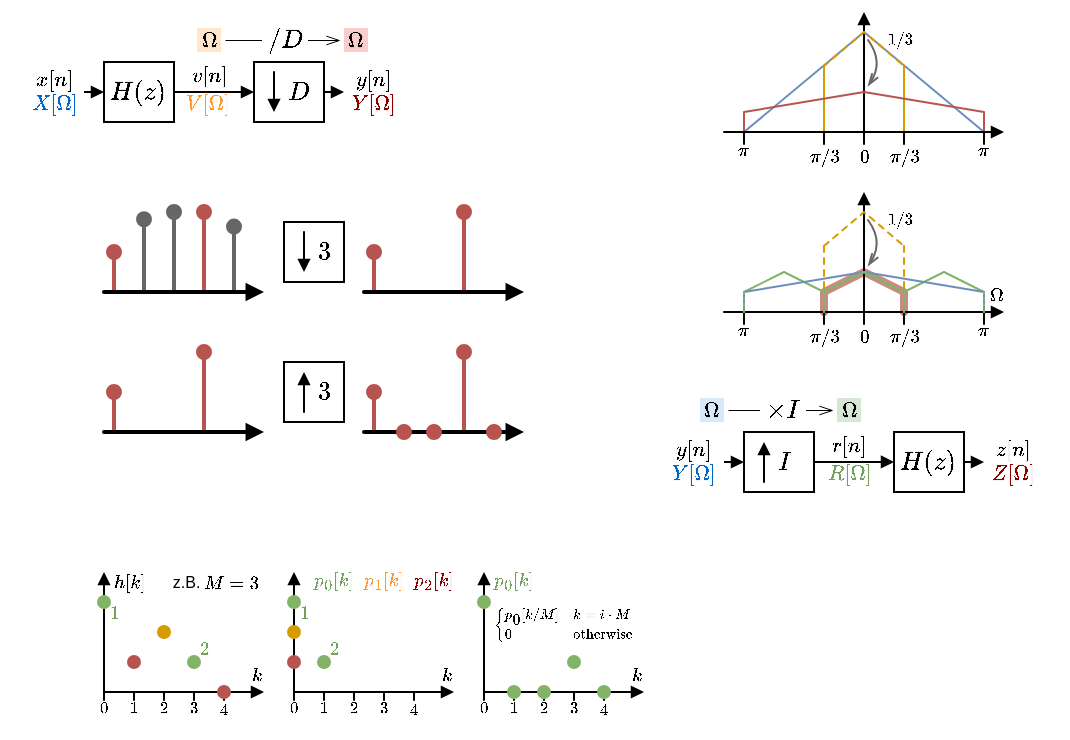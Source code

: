<mxfile version="25.0.2">
  <diagram name="Page-1" id="Fow2L80jD09al7vtJWz3">
    <mxGraphModel dx="398" dy="232" grid="1" gridSize="5" guides="1" tooltips="1" connect="1" arrows="1" fold="1" page="1" pageScale="1" pageWidth="827" pageHeight="1169" math="1" shadow="0">
      <root>
        <mxCell id="0" />
        <mxCell id="1" parent="0" />
        <mxCell id="OXC5Uw7I5D40x52w9kvH-82" value="&lt;span style=&quot;text-wrap: wrap;&quot;&gt;\(4\)&lt;/span&gt;" style="endArrow=none;html=1;rounded=0;linecap=round;strokeWidth=1;endSize=4;endFill=0;verticalAlign=top;spacingBottom=0;spacingTop=-5;labelBackgroundColor=none;spacingRight=0;fontSize=7;" parent="1" edge="1">
          <mxGeometry x="1" width="50" height="50" relative="1" as="geometry">
            <mxPoint x="220" y="400" as="sourcePoint" />
            <mxPoint x="220" y="404" as="targetPoint" />
            <mxPoint as="offset" />
          </mxGeometry>
        </mxCell>
        <mxCell id="OXC5Uw7I5D40x52w9kvH-83" value="&lt;span style=&quot;text-wrap: wrap;&quot;&gt;\(3\)&lt;/span&gt;" style="endArrow=none;html=1;rounded=0;linecap=round;strokeWidth=1;endSize=4;endFill=0;verticalAlign=top;spacingBottom=0;spacingTop=-6;labelBackgroundColor=none;spacingRight=0;fontSize=7;" parent="1" edge="1">
          <mxGeometry x="1" width="50" height="50" relative="1" as="geometry">
            <mxPoint x="205" y="400" as="sourcePoint" />
            <mxPoint x="205" y="404" as="targetPoint" />
            <mxPoint as="offset" />
          </mxGeometry>
        </mxCell>
        <mxCell id="OXC5Uw7I5D40x52w9kvH-84" value="&lt;span style=&quot;text-wrap: wrap;&quot;&gt;\(2\)&lt;/span&gt;" style="endArrow=none;html=1;rounded=0;linecap=round;strokeWidth=1;endSize=4;endFill=0;verticalAlign=top;spacingBottom=0;spacingTop=-6;labelBackgroundColor=none;spacingRight=0;fontSize=7;" parent="1" edge="1">
          <mxGeometry x="1" width="50" height="50" relative="1" as="geometry">
            <mxPoint x="190" y="400" as="sourcePoint" />
            <mxPoint x="190" y="404" as="targetPoint" />
            <mxPoint as="offset" />
          </mxGeometry>
        </mxCell>
        <mxCell id="OXC5Uw7I5D40x52w9kvH-85" value="&lt;span style=&quot;text-wrap: wrap;&quot;&gt;\(1\)&lt;/span&gt;" style="endArrow=none;html=1;rounded=0;linecap=round;strokeWidth=1;endSize=4;endFill=0;verticalAlign=top;spacingBottom=0;spacingTop=-6;labelBackgroundColor=none;spacingRight=0;fontSize=7;" parent="1" edge="1">
          <mxGeometry x="1" width="50" height="50" relative="1" as="geometry">
            <mxPoint x="175" y="400" as="sourcePoint" />
            <mxPoint x="175" y="404" as="targetPoint" />
            <mxPoint as="offset" />
          </mxGeometry>
        </mxCell>
        <mxCell id="OXC5Uw7I5D40x52w9kvH-86" value="&lt;span style=&quot;text-wrap: wrap;&quot;&gt;\(0\)&lt;/span&gt;" style="endArrow=none;html=1;rounded=0;linecap=round;strokeWidth=1;endSize=4;endFill=0;verticalAlign=top;spacingBottom=0;spacingTop=-6;labelBackgroundColor=none;spacingRight=0;fontSize=7;" parent="1" edge="1">
          <mxGeometry x="1" width="50" height="50" relative="1" as="geometry">
            <mxPoint x="160" y="400" as="sourcePoint" />
            <mxPoint x="160" y="404" as="targetPoint" />
            <mxPoint as="offset" />
          </mxGeometry>
        </mxCell>
        <mxCell id="OXC5Uw7I5D40x52w9kvH-24" value="" style="endArrow=none;html=1;rounded=0;strokeColor=#b85450;align=center;verticalAlign=middle;fontFamily=Helvetica;fontSize=11;fontColor=default;labelBackgroundColor=default;endSize=3;linejoin=round;linecap=round;fillColor=#f8cecc;strokeWidth=4;opacity=70;" parent="1" edge="1">
          <mxGeometry width="50" height="50" relative="1" as="geometry">
            <mxPoint x="520" y="210" as="sourcePoint" />
            <mxPoint x="560" y="210" as="targetPoint" />
            <Array as="points">
              <mxPoint x="520" y="200" />
              <mxPoint x="540" y="190" />
              <mxPoint x="560" y="200" />
            </Array>
          </mxGeometry>
        </mxCell>
        <mxCell id="K5dd-0HdG25eFt7enHX4-46" value="" style="rounded=0;whiteSpace=wrap;html=1;" parent="1" vertex="1">
          <mxGeometry x="235" y="85" width="35" height="30" as="geometry" />
        </mxCell>
        <mxCell id="K5dd-0HdG25eFt7enHX4-2" value="" style="endArrow=oval;html=1;rounded=0;fillColor=#f8cecc;strokeColor=#b85450;endFill=1;linecap=round;strokeWidth=2;" parent="1" edge="1">
          <mxGeometry width="50" height="50" relative="1" as="geometry">
            <mxPoint x="165" y="200" as="sourcePoint" />
            <mxPoint x="165" y="180" as="targetPoint" />
          </mxGeometry>
        </mxCell>
        <mxCell id="K5dd-0HdG25eFt7enHX4-3" value="" style="endArrow=oval;html=1;rounded=0;fillColor=#f8cecc;strokeColor=#b85450;endFill=1;linecap=round;strokeWidth=2;" parent="1" edge="1">
          <mxGeometry width="50" height="50" relative="1" as="geometry">
            <mxPoint x="210" y="200" as="sourcePoint" />
            <mxPoint x="210" y="160" as="targetPoint" />
          </mxGeometry>
        </mxCell>
        <mxCell id="K5dd-0HdG25eFt7enHX4-9" value="" style="endArrow=oval;html=1;rounded=0;fillColor=#f5f5f5;strokeColor=#666666;endFill=1;linecap=round;strokeWidth=2;" parent="1" edge="1">
          <mxGeometry width="50" height="50" relative="1" as="geometry">
            <mxPoint x="225" y="200" as="sourcePoint" />
            <mxPoint x="225" y="167.273" as="targetPoint" />
          </mxGeometry>
        </mxCell>
        <mxCell id="K5dd-0HdG25eFt7enHX4-10" value="" style="endArrow=oval;html=1;rounded=0;fillColor=#f5f5f5;strokeColor=#666666;endFill=1;linecap=round;strokeWidth=2;" parent="1" edge="1">
          <mxGeometry width="50" height="50" relative="1" as="geometry">
            <mxPoint x="195" y="200" as="sourcePoint" />
            <mxPoint x="195" y="160" as="targetPoint" />
          </mxGeometry>
        </mxCell>
        <mxCell id="K5dd-0HdG25eFt7enHX4-11" value="" style="endArrow=oval;html=1;rounded=0;fillColor=#f5f5f5;strokeColor=#666666;endFill=1;linecap=round;strokeWidth=2;" parent="1" edge="1">
          <mxGeometry width="50" height="50" relative="1" as="geometry">
            <mxPoint x="180" y="200" as="sourcePoint" />
            <mxPoint x="180" y="163.636" as="targetPoint" />
          </mxGeometry>
        </mxCell>
        <mxCell id="K5dd-0HdG25eFt7enHX4-1" value="" style="endArrow=block;html=1;rounded=0;linecap=round;strokeWidth=2;endSize=4;endFill=1;" parent="1" edge="1">
          <mxGeometry width="50" height="50" relative="1" as="geometry">
            <mxPoint x="160" y="200" as="sourcePoint" />
            <mxPoint x="240" y="200" as="targetPoint" />
          </mxGeometry>
        </mxCell>
        <mxCell id="K5dd-0HdG25eFt7enHX4-23" value="" style="endArrow=oval;html=1;rounded=0;fillColor=#f8cecc;strokeColor=#b85450;endFill=1;linecap=round;strokeWidth=2;" parent="1" edge="1">
          <mxGeometry width="50" height="50" relative="1" as="geometry">
            <mxPoint x="295" y="200" as="sourcePoint" />
            <mxPoint x="295" y="180" as="targetPoint" />
          </mxGeometry>
        </mxCell>
        <mxCell id="K5dd-0HdG25eFt7enHX4-24" value="" style="endArrow=oval;html=1;rounded=0;fillColor=#f8cecc;strokeColor=#b85450;endFill=1;linecap=round;strokeWidth=2;" parent="1" edge="1">
          <mxGeometry width="50" height="50" relative="1" as="geometry">
            <mxPoint x="340" y="200" as="sourcePoint" />
            <mxPoint x="340" y="160" as="targetPoint" />
          </mxGeometry>
        </mxCell>
        <mxCell id="K5dd-0HdG25eFt7enHX4-28" value="" style="endArrow=block;html=1;rounded=0;linecap=round;strokeWidth=2;endSize=4;endFill=1;" parent="1" edge="1">
          <mxGeometry width="50" height="50" relative="1" as="geometry">
            <mxPoint x="290" y="200" as="sourcePoint" />
            <mxPoint x="370" y="200" as="targetPoint" />
          </mxGeometry>
        </mxCell>
        <mxCell id="K5dd-0HdG25eFt7enHX4-29" value="" style="rounded=0;whiteSpace=wrap;html=1;" parent="1" vertex="1">
          <mxGeometry x="250" y="165" width="30" height="30" as="geometry" />
        </mxCell>
        <mxCell id="K5dd-0HdG25eFt7enHX4-30" value="\(3\)" style="endArrow=block;html=1;rounded=0;linecap=round;strokeWidth=1;endSize=4;endFill=1;align=left;spacingLeft=5;" parent="1" edge="1">
          <mxGeometry x="0.011" width="50" height="50" relative="1" as="geometry">
            <mxPoint x="260" y="170" as="sourcePoint" />
            <mxPoint x="260" y="190" as="targetPoint" />
            <mxPoint as="offset" />
          </mxGeometry>
        </mxCell>
        <mxCell id="K5dd-0HdG25eFt7enHX4-31" value="" style="endArrow=oval;html=1;rounded=0;fillColor=#f8cecc;strokeColor=#b85450;endFill=1;linecap=round;strokeWidth=2;" parent="1" edge="1">
          <mxGeometry width="50" height="50" relative="1" as="geometry">
            <mxPoint x="165" y="270" as="sourcePoint" />
            <mxPoint x="165" y="250" as="targetPoint" />
          </mxGeometry>
        </mxCell>
        <mxCell id="K5dd-0HdG25eFt7enHX4-32" value="" style="endArrow=oval;html=1;rounded=0;fillColor=#f8cecc;strokeColor=#b85450;endFill=1;linecap=round;strokeWidth=2;" parent="1" edge="1">
          <mxGeometry width="50" height="50" relative="1" as="geometry">
            <mxPoint x="210" y="270" as="sourcePoint" />
            <mxPoint x="210" y="230" as="targetPoint" />
          </mxGeometry>
        </mxCell>
        <mxCell id="K5dd-0HdG25eFt7enHX4-36" value="" style="endArrow=block;html=1;rounded=0;linecap=round;strokeWidth=2;endSize=4;endFill=1;" parent="1" edge="1">
          <mxGeometry width="50" height="50" relative="1" as="geometry">
            <mxPoint x="160" y="270" as="sourcePoint" />
            <mxPoint x="240" y="270" as="targetPoint" />
          </mxGeometry>
        </mxCell>
        <mxCell id="K5dd-0HdG25eFt7enHX4-37" value="" style="endArrow=oval;html=1;rounded=0;fillColor=#f8cecc;strokeColor=#b85450;endFill=1;linecap=round;strokeWidth=2;" parent="1" edge="1">
          <mxGeometry width="50" height="50" relative="1" as="geometry">
            <mxPoint x="295" y="270" as="sourcePoint" />
            <mxPoint x="295" y="250" as="targetPoint" />
          </mxGeometry>
        </mxCell>
        <mxCell id="K5dd-0HdG25eFt7enHX4-38" value="" style="endArrow=oval;html=1;rounded=0;fillColor=#f8cecc;strokeColor=#b85450;endFill=1;linecap=round;strokeWidth=2;" parent="1" edge="1">
          <mxGeometry width="50" height="50" relative="1" as="geometry">
            <mxPoint x="340" y="270" as="sourcePoint" />
            <mxPoint x="340" y="230" as="targetPoint" />
          </mxGeometry>
        </mxCell>
        <mxCell id="K5dd-0HdG25eFt7enHX4-39" value="" style="endArrow=block;html=1;rounded=0;linecap=round;strokeWidth=2;endSize=4;endFill=1;" parent="1" edge="1">
          <mxGeometry width="50" height="50" relative="1" as="geometry">
            <mxPoint x="290" y="270" as="sourcePoint" />
            <mxPoint x="370" y="270" as="targetPoint" />
          </mxGeometry>
        </mxCell>
        <mxCell id="K5dd-0HdG25eFt7enHX4-40" value="" style="rounded=0;whiteSpace=wrap;html=1;" parent="1" vertex="1">
          <mxGeometry x="250" y="235" width="30" height="30" as="geometry" />
        </mxCell>
        <mxCell id="K5dd-0HdG25eFt7enHX4-41" value="\(3\)" style="endArrow=block;html=1;rounded=0;linecap=round;strokeWidth=1;endSize=4;endFill=1;align=left;spacingLeft=5;" parent="1" edge="1">
          <mxGeometry x="0.011" width="50" height="50" relative="1" as="geometry">
            <mxPoint x="260" y="260" as="sourcePoint" />
            <mxPoint x="260" y="240" as="targetPoint" />
            <mxPoint as="offset" />
          </mxGeometry>
        </mxCell>
        <mxCell id="K5dd-0HdG25eFt7enHX4-42" value="" style="endArrow=oval;html=1;rounded=0;fillColor=#f8cecc;strokeColor=#b85450;endFill=1;linecap=round;strokeWidth=2;" parent="1" edge="1">
          <mxGeometry width="50" height="50" relative="1" as="geometry">
            <mxPoint x="310" y="270" as="sourcePoint" />
            <mxPoint x="310" y="270" as="targetPoint" />
            <Array as="points">
              <mxPoint x="310" y="268" />
            </Array>
          </mxGeometry>
        </mxCell>
        <mxCell id="K5dd-0HdG25eFt7enHX4-43" value="" style="endArrow=oval;html=1;rounded=0;fillColor=#f8cecc;strokeColor=#b85450;endFill=1;linecap=round;strokeWidth=2;" parent="1" edge="1">
          <mxGeometry width="50" height="50" relative="1" as="geometry">
            <mxPoint x="325" y="270" as="sourcePoint" />
            <mxPoint x="325" y="270" as="targetPoint" />
            <Array as="points">
              <mxPoint x="325" y="268" />
            </Array>
          </mxGeometry>
        </mxCell>
        <mxCell id="K5dd-0HdG25eFt7enHX4-44" value="" style="endArrow=oval;html=1;rounded=0;fillColor=#f8cecc;strokeColor=#b85450;endFill=1;linecap=round;strokeWidth=2;" parent="1" edge="1">
          <mxGeometry width="50" height="50" relative="1" as="geometry">
            <mxPoint x="355" y="270" as="sourcePoint" />
            <mxPoint x="355" y="270" as="targetPoint" />
            <Array as="points">
              <mxPoint x="355" y="268" />
            </Array>
          </mxGeometry>
        </mxCell>
        <mxCell id="K5dd-0HdG25eFt7enHX4-45" value="\(D\)" style="endArrow=block;html=1;rounded=0;linecap=round;strokeWidth=1;endSize=4;endFill=1;align=left;spacingLeft=5;" parent="1" edge="1">
          <mxGeometry x="0.023" width="50" height="50" relative="1" as="geometry">
            <mxPoint x="245" y="90" as="sourcePoint" />
            <mxPoint x="245" y="110" as="targetPoint" />
            <mxPoint as="offset" />
          </mxGeometry>
        </mxCell>
        <mxCell id="K5dd-0HdG25eFt7enHX4-49" style="edgeStyle=elbowEdgeStyle;rounded=0;orthogonalLoop=1;jettySize=auto;html=1;endArrow=block;endFill=1;endSize=4;elbow=vertical;" parent="1" source="K5dd-0HdG25eFt7enHX4-47" target="K5dd-0HdG25eFt7enHX4-46" edge="1">
          <mxGeometry relative="1" as="geometry" />
        </mxCell>
        <mxCell id="K5dd-0HdG25eFt7enHX4-47" value="&lt;span style=&quot;font-size: 11px; text-align: left; text-wrap: nowrap; background-color: rgb(255, 255, 255);&quot;&gt;\(H(z)\)&lt;/span&gt;" style="rounded=0;whiteSpace=wrap;html=1;" parent="1" vertex="1">
          <mxGeometry x="160" y="85" width="35" height="30" as="geometry" />
        </mxCell>
        <mxCell id="K5dd-0HdG25eFt7enHX4-50" value="" style="edgeStyle=elbowEdgeStyle;rounded=0;orthogonalLoop=1;jettySize=auto;html=1;endArrow=block;endFill=1;endSize=4;elbow=vertical;align=right;" parent="1" source="K5dd-0HdG25eFt7enHX4-51" target="K5dd-0HdG25eFt7enHX4-47" edge="1">
          <mxGeometry x="-1" relative="1" as="geometry">
            <mxPoint x="145" y="100" as="sourcePoint" />
            <mxPoint x="155" y="99.89" as="targetPoint" />
            <mxPoint as="offset" />
            <Array as="points" />
          </mxGeometry>
        </mxCell>
        <mxCell id="K5dd-0HdG25eFt7enHX4-51" value="&lt;span style=&quot;text-align: right; text-wrap: nowrap; line-height: 130%;&quot;&gt;\(x[n]\)&lt;/span&gt;&lt;div style=&quot;line-height: 130%;&quot;&gt;&lt;span style=&quot;text-align: right; text-wrap: nowrap;&quot;&gt;&lt;font color=&quot;#0066cc&quot;&gt;\(X[\Omega]\)&lt;/font&gt;&lt;/span&gt;&lt;span style=&quot;text-align: right; text-wrap: nowrap;&quot;&gt;&lt;br&gt;&lt;/span&gt;&lt;/div&gt;" style="text;html=1;align=center;verticalAlign=middle;whiteSpace=wrap;rounded=0;fontFamily=Helvetica;fontSize=9;fontColor=default;labelBackgroundColor=default;" parent="1" vertex="1">
          <mxGeometry x="120" y="85" width="30" height="30" as="geometry" />
        </mxCell>
        <mxCell id="K5dd-0HdG25eFt7enHX4-53" value="&lt;span style=&quot;text-align: right; text-wrap: nowrap; line-height: 160%;&quot;&gt;\(v[n]\)&lt;/span&gt;&lt;div style=&quot;line-height: 160%;&quot;&gt;&lt;span style=&quot;text-align: right; text-wrap: nowrap;&quot;&gt;&lt;font color=&quot;#ff9933&quot;&gt;\(V[\Omega]\)&lt;/font&gt;&lt;/span&gt;&lt;span style=&quot;text-align: right; text-wrap: nowrap;&quot;&gt;&lt;br&gt;&lt;/span&gt;&lt;/div&gt;" style="text;html=1;align=center;verticalAlign=middle;whiteSpace=wrap;rounded=0;fontFamily=Helvetica;fontSize=9;fontColor=default;labelBackgroundColor=none;spacingBottom=2;" parent="1" vertex="1">
          <mxGeometry x="195" y="85" width="35" height="30" as="geometry" />
        </mxCell>
        <mxCell id="K5dd-0HdG25eFt7enHX4-54" value="&lt;span style=&quot;text-align: right; text-wrap: nowrap; line-height: 130%;&quot;&gt;\(y[n]\)&lt;/span&gt;&lt;div style=&quot;line-height: 130%;&quot;&gt;&lt;span style=&quot;text-align: right; text-wrap: nowrap;&quot;&gt;&lt;font color=&quot;#8a0000&quot;&gt;\(Y[\Omega]\)&lt;/font&gt;&lt;/span&gt;&lt;span style=&quot;text-align: right; text-wrap: nowrap;&quot;&gt;&lt;br&gt;&lt;/span&gt;&lt;/div&gt;" style="text;html=1;align=center;verticalAlign=middle;whiteSpace=wrap;rounded=0;fontFamily=Helvetica;fontSize=9;fontColor=default;labelBackgroundColor=default;" parent="1" vertex="1">
          <mxGeometry x="280" y="85" width="30" height="30" as="geometry" />
        </mxCell>
        <mxCell id="K5dd-0HdG25eFt7enHX4-55" value="" style="edgeStyle=elbowEdgeStyle;rounded=0;orthogonalLoop=1;jettySize=auto;html=1;endArrow=block;endFill=1;endSize=4;elbow=vertical;align=right;" parent="1" source="K5dd-0HdG25eFt7enHX4-46" target="K5dd-0HdG25eFt7enHX4-54" edge="1">
          <mxGeometry x="-1" relative="1" as="geometry">
            <mxPoint x="260" y="100" as="sourcePoint" />
            <mxPoint x="305" y="100" as="targetPoint" />
            <mxPoint as="offset" />
            <Array as="points" />
          </mxGeometry>
        </mxCell>
        <mxCell id="K5dd-0HdG25eFt7enHX4-57" value="" style="endArrow=block;html=1;rounded=0;linecap=round;strokeWidth=1;endSize=4;endFill=1;" parent="1" edge="1">
          <mxGeometry width="50" height="50" relative="1" as="geometry">
            <mxPoint x="540" y="120" as="sourcePoint" />
            <mxPoint x="540" y="60" as="targetPoint" />
          </mxGeometry>
        </mxCell>
        <mxCell id="K5dd-0HdG25eFt7enHX4-58" value="" style="endArrow=none;html=1;rounded=0;strokeColor=#6c8ebf;align=center;verticalAlign=middle;fontFamily=Helvetica;fontSize=11;fontColor=default;labelBackgroundColor=default;endSize=4;linejoin=round;linecap=round;fillColor=#dae8fc;" parent="1" edge="1">
          <mxGeometry width="50" height="50" relative="1" as="geometry">
            <mxPoint x="480" y="120" as="sourcePoint" />
            <mxPoint x="600" y="120" as="targetPoint" />
            <Array as="points">
              <mxPoint x="540" y="70" />
            </Array>
          </mxGeometry>
        </mxCell>
        <mxCell id="K5dd-0HdG25eFt7enHX4-59" value="" style="endArrow=none;html=1;rounded=0;strokeColor=#d79b00;align=center;verticalAlign=middle;fontFamily=Helvetica;fontSize=11;fontColor=default;labelBackgroundColor=default;endSize=4;linejoin=round;linecap=round;fillColor=#ffe6cc;" parent="1" edge="1">
          <mxGeometry width="50" height="50" relative="1" as="geometry">
            <mxPoint x="520" y="120" as="sourcePoint" />
            <mxPoint x="520" y="87" as="targetPoint" />
          </mxGeometry>
        </mxCell>
        <mxCell id="K5dd-0HdG25eFt7enHX4-60" value="" style="endArrow=none;html=1;rounded=0;strokeColor=#d79b00;align=center;verticalAlign=middle;fontFamily=Helvetica;fontSize=11;fontColor=default;labelBackgroundColor=default;endSize=4;linejoin=round;linecap=round;fillColor=#ffe6cc;" parent="1" edge="1">
          <mxGeometry width="50" height="50" relative="1" as="geometry">
            <mxPoint x="560" y="120" as="sourcePoint" />
            <mxPoint x="560" y="87" as="targetPoint" />
          </mxGeometry>
        </mxCell>
        <mxCell id="K5dd-0HdG25eFt7enHX4-61" value="" style="endArrow=none;html=1;rounded=0;strokeColor=#d79b00;align=center;verticalAlign=middle;fontFamily=Helvetica;fontSize=11;fontColor=default;labelBackgroundColor=default;endSize=4;linejoin=round;linecap=round;fillColor=#ffe6cc;dashed=1;" parent="1" edge="1">
          <mxGeometry width="50" height="50" relative="1" as="geometry">
            <mxPoint x="520" y="87" as="sourcePoint" />
            <mxPoint x="560" y="87" as="targetPoint" />
            <Array as="points">
              <mxPoint x="540" y="70" />
            </Array>
          </mxGeometry>
        </mxCell>
        <mxCell id="K5dd-0HdG25eFt7enHX4-63" value="" style="endArrow=none;html=1;rounded=0;strokeColor=#b85450;align=center;verticalAlign=middle;fontFamily=Helvetica;fontSize=11;fontColor=default;labelBackgroundColor=default;endSize=4;linejoin=round;linecap=round;fillColor=#f8cecc;" parent="1" edge="1">
          <mxGeometry width="50" height="50" relative="1" as="geometry">
            <mxPoint x="480" y="120" as="sourcePoint" />
            <mxPoint x="600" y="120" as="targetPoint" />
            <Array as="points">
              <mxPoint x="480" y="110" />
              <mxPoint x="540" y="100" />
              <mxPoint x="600" y="110" />
            </Array>
          </mxGeometry>
        </mxCell>
        <mxCell id="K5dd-0HdG25eFt7enHX4-56" value="" style="endArrow=block;html=1;rounded=0;linecap=round;strokeWidth=1;endSize=4;endFill=1;" parent="1" edge="1">
          <mxGeometry width="50" height="50" relative="1" as="geometry">
            <mxPoint x="470" y="120" as="sourcePoint" />
            <mxPoint x="610" y="120" as="targetPoint" />
          </mxGeometry>
        </mxCell>
        <mxCell id="K5dd-0HdG25eFt7enHX4-65" value="&lt;span style=&quot;text-wrap: wrap;&quot;&gt;\(\pi\)&lt;/span&gt;" style="endArrow=none;html=1;rounded=0;linecap=round;strokeWidth=1;endSize=4;endFill=0;verticalAlign=top;spacingBottom=0;spacingTop=-8;labelBackgroundColor=none;spacingRight=2;fontSize=8;" parent="1" edge="1">
          <mxGeometry x="1" width="50" height="50" relative="1" as="geometry">
            <mxPoint x="480" y="120" as="sourcePoint" />
            <mxPoint x="480" y="126" as="targetPoint" />
            <mxPoint as="offset" />
          </mxGeometry>
        </mxCell>
        <mxCell id="K5dd-0HdG25eFt7enHX4-66" value="&lt;span style=&quot;text-wrap: wrap;&quot;&gt;\(\pi/3\)&lt;/span&gt;" style="endArrow=none;html=1;rounded=0;linecap=round;strokeWidth=1;endSize=4;endFill=0;verticalAlign=top;spacingBottom=0;spacingTop=-5;labelBackgroundColor=none;spacingRight=0;fontSize=8;" parent="1" edge="1">
          <mxGeometry x="1" width="50" height="50" relative="1" as="geometry">
            <mxPoint x="520" y="120" as="sourcePoint" />
            <mxPoint x="520" y="126" as="targetPoint" />
            <mxPoint as="offset" />
          </mxGeometry>
        </mxCell>
        <mxCell id="K5dd-0HdG25eFt7enHX4-68" value="&lt;span style=&quot;text-wrap: wrap;&quot;&gt;\(\pi\)&lt;/span&gt;" style="endArrow=none;html=1;rounded=0;linecap=round;strokeWidth=1;endSize=4;endFill=0;verticalAlign=top;spacingBottom=0;spacingTop=-8;labelBackgroundColor=none;spacingRight=2;fontSize=8;" parent="1" edge="1">
          <mxGeometry x="1" width="50" height="50" relative="1" as="geometry">
            <mxPoint x="600" y="120" as="sourcePoint" />
            <mxPoint x="600" y="126" as="targetPoint" />
            <mxPoint as="offset" />
          </mxGeometry>
        </mxCell>
        <mxCell id="K5dd-0HdG25eFt7enHX4-69" value="&lt;span style=&quot;text-wrap: wrap;&quot;&gt;\(\pi/3\)&lt;/span&gt;" style="endArrow=none;html=1;rounded=0;linecap=round;strokeWidth=1;endSize=4;endFill=0;verticalAlign=top;spacingBottom=0;spacingTop=-5;labelBackgroundColor=none;spacingRight=0;fontSize=8;" parent="1" edge="1">
          <mxGeometry x="1" width="50" height="50" relative="1" as="geometry">
            <mxPoint x="560" y="120" as="sourcePoint" />
            <mxPoint x="560" y="126" as="targetPoint" />
            <mxPoint as="offset" />
          </mxGeometry>
        </mxCell>
        <mxCell id="OXC5Uw7I5D40x52w9kvH-2" value="&lt;span style=&quot;text-wrap: wrap;&quot;&gt;\(0\)&lt;/span&gt;" style="endArrow=none;html=1;rounded=0;linecap=round;strokeWidth=1;endSize=4;endFill=0;verticalAlign=top;spacingBottom=0;spacingTop=-5;labelBackgroundColor=none;spacingRight=0;fontSize=8;" parent="1" edge="1">
          <mxGeometry x="1" width="50" height="50" relative="1" as="geometry">
            <mxPoint x="540" y="120" as="sourcePoint" />
            <mxPoint x="540" y="126" as="targetPoint" />
            <mxPoint as="offset" />
          </mxGeometry>
        </mxCell>
        <mxCell id="OXC5Uw7I5D40x52w9kvH-3" value="" style="endArrow=block;html=1;rounded=0;linecap=round;strokeWidth=1;endSize=4;endFill=1;" parent="1" edge="1">
          <mxGeometry width="50" height="50" relative="1" as="geometry">
            <mxPoint x="540" y="210" as="sourcePoint" />
            <mxPoint x="540" y="150" as="targetPoint" />
          </mxGeometry>
        </mxCell>
        <mxCell id="OXC5Uw7I5D40x52w9kvH-5" value="" style="endArrow=none;html=1;rounded=0;strokeColor=#d79b00;align=center;verticalAlign=middle;fontFamily=Helvetica;fontSize=11;fontColor=default;labelBackgroundColor=default;endSize=4;linejoin=round;linecap=round;fillColor=#ffe6cc;dashed=1;" parent="1" edge="1">
          <mxGeometry width="50" height="50" relative="1" as="geometry">
            <mxPoint x="520" y="210" as="sourcePoint" />
            <mxPoint x="520" y="177" as="targetPoint" />
          </mxGeometry>
        </mxCell>
        <mxCell id="OXC5Uw7I5D40x52w9kvH-6" value="" style="endArrow=none;html=1;rounded=0;strokeColor=#d79b00;align=center;verticalAlign=middle;fontFamily=Helvetica;fontSize=11;fontColor=default;labelBackgroundColor=default;endSize=4;linejoin=round;linecap=round;fillColor=#ffe6cc;dashed=1;" parent="1" edge="1">
          <mxGeometry width="50" height="50" relative="1" as="geometry">
            <mxPoint x="560" y="210" as="sourcePoint" />
            <mxPoint x="560" y="177" as="targetPoint" />
          </mxGeometry>
        </mxCell>
        <mxCell id="OXC5Uw7I5D40x52w9kvH-7" value="" style="endArrow=none;html=1;rounded=0;strokeColor=#d79b00;align=center;verticalAlign=middle;fontFamily=Helvetica;fontSize=11;fontColor=default;labelBackgroundColor=default;endSize=4;linejoin=round;linecap=round;fillColor=#ffe6cc;dashed=1;" parent="1" edge="1">
          <mxGeometry width="50" height="50" relative="1" as="geometry">
            <mxPoint x="520" y="177" as="sourcePoint" />
            <mxPoint x="560" y="177" as="targetPoint" />
            <Array as="points">
              <mxPoint x="540" y="160" />
            </Array>
          </mxGeometry>
        </mxCell>
        <mxCell id="OXC5Uw7I5D40x52w9kvH-9" value="\(\Omega\)" style="endArrow=block;html=1;rounded=0;linecap=round;strokeWidth=1;endSize=4;endFill=1;fontSize=8;verticalAlign=bottom;align=right;labelBackgroundColor=none;spacingBottom=1;spacingLeft=2;spacingRight=-1;" parent="1" edge="1">
          <mxGeometry x="1" width="50" height="50" relative="1" as="geometry">
            <mxPoint x="470" y="210" as="sourcePoint" />
            <mxPoint x="610" y="210" as="targetPoint" />
            <mxPoint as="offset" />
          </mxGeometry>
        </mxCell>
        <mxCell id="OXC5Uw7I5D40x52w9kvH-10" value="&lt;span style=&quot;text-wrap: wrap;&quot;&gt;\(\pi\)&lt;/span&gt;" style="endArrow=none;html=1;rounded=0;linecap=round;strokeWidth=1;endSize=4;endFill=0;verticalAlign=top;spacingBottom=0;spacingTop=-8;labelBackgroundColor=none;spacingRight=2;fontSize=8;" parent="1" edge="1">
          <mxGeometry x="1" width="50" height="50" relative="1" as="geometry">
            <mxPoint x="480" y="210" as="sourcePoint" />
            <mxPoint x="480" y="216" as="targetPoint" />
            <mxPoint as="offset" />
          </mxGeometry>
        </mxCell>
        <mxCell id="OXC5Uw7I5D40x52w9kvH-11" value="&lt;span style=&quot;text-wrap: wrap;&quot;&gt;\(\pi/3\)&lt;/span&gt;" style="endArrow=none;html=1;rounded=0;linecap=round;strokeWidth=1;endSize=4;endFill=0;verticalAlign=top;spacingBottom=0;spacingTop=-5;labelBackgroundColor=none;spacingRight=0;fontSize=8;" parent="1" edge="1">
          <mxGeometry x="1" width="50" height="50" relative="1" as="geometry">
            <mxPoint x="520" y="210" as="sourcePoint" />
            <mxPoint x="520" y="216" as="targetPoint" />
            <mxPoint as="offset" />
          </mxGeometry>
        </mxCell>
        <mxCell id="OXC5Uw7I5D40x52w9kvH-12" value="&lt;span style=&quot;text-wrap: wrap;&quot;&gt;\(\pi\)&lt;/span&gt;" style="endArrow=none;html=1;rounded=0;linecap=round;strokeWidth=1;endSize=4;endFill=0;verticalAlign=top;spacingBottom=0;spacingTop=-8;labelBackgroundColor=none;spacingRight=2;fontSize=8;" parent="1" edge="1">
          <mxGeometry x="1" width="50" height="50" relative="1" as="geometry">
            <mxPoint x="600" y="210" as="sourcePoint" />
            <mxPoint x="600" y="216" as="targetPoint" />
            <mxPoint as="offset" />
          </mxGeometry>
        </mxCell>
        <mxCell id="OXC5Uw7I5D40x52w9kvH-13" value="&lt;span style=&quot;text-wrap: wrap;&quot;&gt;\(\pi/3\)&lt;/span&gt;" style="endArrow=none;html=1;rounded=0;linecap=round;strokeWidth=1;endSize=4;endFill=0;verticalAlign=top;spacingBottom=0;spacingTop=-5;labelBackgroundColor=none;spacingRight=0;fontSize=8;" parent="1" edge="1">
          <mxGeometry x="1" width="50" height="50" relative="1" as="geometry">
            <mxPoint x="560" y="210" as="sourcePoint" />
            <mxPoint x="560" y="216" as="targetPoint" />
            <mxPoint as="offset" />
          </mxGeometry>
        </mxCell>
        <mxCell id="OXC5Uw7I5D40x52w9kvH-14" value="&lt;span style=&quot;text-wrap: wrap;&quot;&gt;\(0\)&lt;/span&gt;" style="endArrow=none;html=1;rounded=0;linecap=round;strokeWidth=1;endSize=4;endFill=0;verticalAlign=top;spacingBottom=0;spacingTop=-5;labelBackgroundColor=none;spacingRight=0;fontSize=8;" parent="1" edge="1">
          <mxGeometry x="1" width="50" height="50" relative="1" as="geometry">
            <mxPoint x="540" y="210" as="sourcePoint" />
            <mxPoint x="540" y="216" as="targetPoint" />
            <mxPoint as="offset" />
          </mxGeometry>
        </mxCell>
        <mxCell id="OXC5Uw7I5D40x52w9kvH-17" value="" style="endArrow=none;html=1;rounded=0;strokeColor=#82b366;align=center;verticalAlign=middle;fontFamily=Helvetica;fontSize=11;fontColor=default;labelBackgroundColor=default;endSize=4;linejoin=round;linecap=round;fillColor=#d5e8d4;" parent="1" edge="1">
          <mxGeometry width="50" height="50" relative="1" as="geometry">
            <mxPoint x="560" y="210" as="sourcePoint" />
            <mxPoint x="600" y="210" as="targetPoint" />
            <Array as="points">
              <mxPoint x="560" y="200" />
              <mxPoint x="580" y="190" />
              <mxPoint x="600" y="200" />
            </Array>
          </mxGeometry>
        </mxCell>
        <mxCell id="OXC5Uw7I5D40x52w9kvH-18" value="" style="endArrow=none;html=1;rounded=0;strokeColor=#82b366;align=center;verticalAlign=middle;fontFamily=Helvetica;fontSize=11;fontColor=default;labelBackgroundColor=default;endSize=4;linejoin=round;linecap=round;fillColor=#d5e8d4;" parent="1" edge="1">
          <mxGeometry width="50" height="50" relative="1" as="geometry">
            <mxPoint x="480" y="210" as="sourcePoint" />
            <mxPoint x="520" y="210" as="targetPoint" />
            <Array as="points">
              <mxPoint x="480" y="200" />
              <mxPoint x="500" y="190" />
              <mxPoint x="520" y="200" />
            </Array>
          </mxGeometry>
        </mxCell>
        <mxCell id="OXC5Uw7I5D40x52w9kvH-22" value="" style="endArrow=none;html=1;rounded=0;strokeColor=#82b366;align=center;verticalAlign=middle;fontFamily=Helvetica;fontSize=11;fontColor=default;labelBackgroundColor=default;endSize=4;linejoin=round;linecap=round;fillColor=#d5e8d4;" parent="1" edge="1">
          <mxGeometry width="50" height="50" relative="1" as="geometry">
            <mxPoint x="520" y="210" as="sourcePoint" />
            <mxPoint x="560" y="210" as="targetPoint" />
            <Array as="points">
              <mxPoint x="520" y="200" />
              <mxPoint x="540" y="190" />
              <mxPoint x="560" y="200" />
            </Array>
          </mxGeometry>
        </mxCell>
        <mxCell id="OXC5Uw7I5D40x52w9kvH-8" value="" style="endArrow=none;html=1;rounded=0;strokeColor=#6c8ebf;align=center;verticalAlign=middle;fontFamily=Helvetica;fontSize=11;fontColor=default;labelBackgroundColor=default;endSize=4;linejoin=round;linecap=round;fillColor=#dae8fc;" parent="1" edge="1">
          <mxGeometry width="50" height="50" relative="1" as="geometry">
            <mxPoint x="480" y="210" as="sourcePoint" />
            <mxPoint x="600" y="210" as="targetPoint" />
            <Array as="points">
              <mxPoint x="480" y="200" />
              <mxPoint x="540" y="190" />
              <mxPoint x="600" y="200" />
            </Array>
          </mxGeometry>
        </mxCell>
        <mxCell id="OXC5Uw7I5D40x52w9kvH-23" value="" style="endArrow=none;html=1;rounded=0;strokeColor=#82b366;align=center;verticalAlign=middle;fontFamily=Helvetica;fontSize=11;fontColor=default;labelBackgroundColor=default;endSize=4;linejoin=round;linecap=round;fillColor=#d5e8d4;" parent="1" edge="1">
          <mxGeometry width="50" height="50" relative="1" as="geometry">
            <mxPoint x="520" y="210" as="sourcePoint" />
            <mxPoint x="560" y="210" as="targetPoint" />
            <Array as="points">
              <mxPoint x="520" y="200" />
              <mxPoint x="540" y="190" />
              <mxPoint x="560" y="200" />
            </Array>
          </mxGeometry>
        </mxCell>
        <mxCell id="OXC5Uw7I5D40x52w9kvH-27" style="edgeStyle=elbowEdgeStyle;rounded=0;orthogonalLoop=1;jettySize=auto;html=1;endArrow=block;endFill=1;endSize=4;elbow=vertical;" parent="1" edge="1">
          <mxGeometry relative="1" as="geometry">
            <mxPoint x="515.0" y="284.962" as="sourcePoint" />
            <mxPoint x="555" y="284.944" as="targetPoint" />
          </mxGeometry>
        </mxCell>
        <mxCell id="OXC5Uw7I5D40x52w9kvH-29" value="" style="edgeStyle=elbowEdgeStyle;rounded=0;orthogonalLoop=1;jettySize=auto;html=1;endArrow=block;endFill=1;endSize=4;elbow=vertical;align=right;" parent="1" source="OXC5Uw7I5D40x52w9kvH-30" edge="1">
          <mxGeometry x="-1" relative="1" as="geometry">
            <mxPoint x="460" y="285" as="sourcePoint" />
            <mxPoint x="480" y="284.962" as="targetPoint" />
            <mxPoint as="offset" />
          </mxGeometry>
        </mxCell>
        <mxCell id="OXC5Uw7I5D40x52w9kvH-30" value="&lt;span style=&quot;text-align: right; text-wrap: nowrap; line-height: 130%;&quot;&gt;\(y[n]\)&lt;/span&gt;&lt;div style=&quot;line-height: 130%;&quot;&gt;&lt;span style=&quot;text-align: right; text-wrap: nowrap;&quot;&gt;&lt;font color=&quot;#0066cc&quot;&gt;\(Y[\Omega]\)&lt;/font&gt;&lt;/span&gt;&lt;span style=&quot;text-align: right; text-wrap: nowrap;&quot;&gt;&lt;br&gt;&lt;/span&gt;&lt;/div&gt;" style="text;html=1;align=center;verticalAlign=middle;whiteSpace=wrap;rounded=0;fontFamily=Helvetica;fontSize=9;fontColor=default;labelBackgroundColor=default;" parent="1" vertex="1">
          <mxGeometry x="440" y="270" width="30" height="30" as="geometry" />
        </mxCell>
        <mxCell id="OXC5Uw7I5D40x52w9kvH-31" value="&lt;span style=&quot;text-align: right; text-wrap: nowrap; line-height: 160%;&quot;&gt;\(r[n]\)&lt;/span&gt;&lt;div style=&quot;line-height: 160%;&quot;&gt;&lt;span style=&quot;text-align: right; text-wrap: nowrap;&quot;&gt;&lt;font color=&quot;#74a15c&quot;&gt;\(R[\Omega]\)&lt;/font&gt;&lt;/span&gt;&lt;span style=&quot;text-align: right; text-wrap: nowrap;&quot;&gt;&lt;br&gt;&lt;/span&gt;&lt;/div&gt;" style="text;html=1;align=center;verticalAlign=middle;whiteSpace=wrap;rounded=0;fontFamily=Helvetica;fontSize=9;fontColor=default;labelBackgroundColor=none;spacingBottom=2;" parent="1" vertex="1">
          <mxGeometry x="515" y="270" width="35" height="30" as="geometry" />
        </mxCell>
        <mxCell id="OXC5Uw7I5D40x52w9kvH-32" value="&lt;span style=&quot;text-align: right; text-wrap: nowrap; line-height: 130%;&quot;&gt;\(z[n]\)&lt;/span&gt;&lt;div style=&quot;line-height: 130%;&quot;&gt;&lt;span style=&quot;text-align: right; text-wrap: nowrap;&quot;&gt;&lt;font color=&quot;#8a0000&quot;&gt;\(Z[\Omega]\)&lt;/font&gt;&lt;/span&gt;&lt;span style=&quot;text-align: right; text-wrap: nowrap;&quot;&gt;&lt;br&gt;&lt;/span&gt;&lt;/div&gt;" style="text;html=1;align=center;verticalAlign=middle;whiteSpace=wrap;rounded=0;fontFamily=Helvetica;fontSize=9;fontColor=default;labelBackgroundColor=default;" parent="1" vertex="1">
          <mxGeometry x="600" y="270" width="30" height="30" as="geometry" />
        </mxCell>
        <mxCell id="OXC5Uw7I5D40x52w9kvH-33" value="" style="edgeStyle=elbowEdgeStyle;rounded=0;orthogonalLoop=1;jettySize=auto;html=1;endArrow=block;endFill=1;endSize=4;elbow=vertical;align=right;" parent="1" target="OXC5Uw7I5D40x52w9kvH-32" edge="1">
          <mxGeometry x="-1" relative="1" as="geometry">
            <mxPoint x="590" y="285" as="sourcePoint" />
            <mxPoint x="610" y="285" as="targetPoint" />
            <mxPoint as="offset" />
          </mxGeometry>
        </mxCell>
        <mxCell id="OXC5Uw7I5D40x52w9kvH-34" value="" style="rounded=0;whiteSpace=wrap;html=1;" parent="1" vertex="1">
          <mxGeometry x="480" y="270" width="35" height="30" as="geometry" />
        </mxCell>
        <mxCell id="OXC5Uw7I5D40x52w9kvH-35" value="\(I\)" style="endArrow=block;html=1;rounded=0;linecap=round;strokeWidth=1;endSize=4;endFill=1;align=left;spacingLeft=5;" parent="1" edge="1">
          <mxGeometry x="0.023" width="50" height="50" relative="1" as="geometry">
            <mxPoint x="490" y="295" as="sourcePoint" />
            <mxPoint x="490" y="275" as="targetPoint" />
            <mxPoint as="offset" />
          </mxGeometry>
        </mxCell>
        <mxCell id="OXC5Uw7I5D40x52w9kvH-37" value="&lt;span style=&quot;font-size: 11px; text-align: left; text-wrap: nowrap; background-color: rgb(255, 255, 255);&quot;&gt;\(H(z)\)&lt;/span&gt;" style="rounded=0;whiteSpace=wrap;html=1;" parent="1" vertex="1">
          <mxGeometry x="555" y="270" width="35" height="30" as="geometry" />
        </mxCell>
        <mxCell id="OXC5Uw7I5D40x52w9kvH-21" value="" style="endArrow=none;html=1;rounded=0;strokeColor=#82b366;align=center;verticalAlign=middle;fontFamily=Helvetica;fontSize=11;fontColor=default;labelBackgroundColor=default;endSize=4;linejoin=round;linecap=round;fillColor=#d5e8d4;dashed=1;dashPattern=1 2;" parent="1" edge="1">
          <mxGeometry width="50" height="50" relative="1" as="geometry">
            <mxPoint x="600" y="210" as="sourcePoint" />
            <mxPoint x="600" y="200" as="targetPoint" />
          </mxGeometry>
        </mxCell>
        <mxCell id="OXC5Uw7I5D40x52w9kvH-19" value="" style="endArrow=none;html=1;rounded=0;strokeColor=#82b366;align=center;verticalAlign=middle;fontFamily=Helvetica;fontSize=11;fontColor=default;labelBackgroundColor=default;endSize=4;linejoin=round;linecap=round;fillColor=#d5e8d4;dashed=1;dashPattern=1 2;" parent="1" edge="1">
          <mxGeometry width="50" height="50" relative="1" as="geometry">
            <mxPoint x="480" y="210" as="sourcePoint" />
            <mxPoint x="480" y="200" as="targetPoint" />
          </mxGeometry>
        </mxCell>
        <mxCell id="OXC5Uw7I5D40x52w9kvH-38" value="" style="endArrow=openThin;html=1;rounded=0;linecap=round;strokeWidth=1;endSize=4;endFill=0;fillColor=#f5f5f5;strokeColor=#666666;curved=1;" parent="1" edge="1">
          <mxGeometry width="50" height="50" relative="1" as="geometry">
            <mxPoint x="542" y="164" as="sourcePoint" />
            <mxPoint x="542" y="187" as="targetPoint" />
            <Array as="points">
              <mxPoint x="550" y="175" />
            </Array>
          </mxGeometry>
        </mxCell>
        <mxCell id="OXC5Uw7I5D40x52w9kvH-39" value="\(1/3\)" style="text;html=1;align=center;verticalAlign=middle;whiteSpace=wrap;rounded=0;fontSize=7;labelBackgroundColor=none;" parent="1" vertex="1">
          <mxGeometry x="534" y="149" width="47.5" height="30" as="geometry" />
        </mxCell>
        <mxCell id="OXC5Uw7I5D40x52w9kvH-44" value="&amp;nbsp;\(\times I\)&amp;nbsp;" style="edgeStyle=orthogonalEdgeStyle;rounded=0;orthogonalLoop=1;jettySize=auto;html=1;endArrow=openThin;endFill=0;strokeWidth=0.5;sourcePerimeterSpacing=2;targetPerimeterSpacing=2;" parent="1" source="OXC5Uw7I5D40x52w9kvH-40" target="OXC5Uw7I5D40x52w9kvH-43" edge="1">
          <mxGeometry relative="1" as="geometry" />
        </mxCell>
        <mxCell id="OXC5Uw7I5D40x52w9kvH-40" value="&lt;div style=&quot;font-size: 9px; line-height: 11.7px;&quot;&gt;&lt;span style=&quot;text-align: right; text-wrap: nowrap;&quot;&gt;&lt;font&gt;\(\Omega\)&lt;/font&gt;&lt;/span&gt;&lt;/div&gt;" style="text;html=1;align=center;verticalAlign=middle;whiteSpace=wrap;rounded=0;spacingBottom=0;spacingTop=2;spacingLeft=0;fillColor=#dae8fc;strokeColor=none;" parent="1" vertex="1">
          <mxGeometry x="458" y="253" width="12" height="12" as="geometry" />
        </mxCell>
        <mxCell id="OXC5Uw7I5D40x52w9kvH-43" value="&lt;div style=&quot;font-size: 9px; line-height: 11.7px;&quot;&gt;&lt;span style=&quot;text-align: right; text-wrap: nowrap;&quot;&gt;&lt;font&gt;\(\Omega\)&lt;/font&gt;&lt;/span&gt;&lt;/div&gt;" style="text;html=1;align=center;verticalAlign=middle;whiteSpace=wrap;rounded=0;spacingBottom=0;spacingTop=2;spacingLeft=0;fillColor=#d5e8d4;strokeColor=none;" parent="1" vertex="1">
          <mxGeometry x="526.5" y="253" width="12" height="12" as="geometry" />
        </mxCell>
        <mxCell id="OXC5Uw7I5D40x52w9kvH-45" value="&amp;nbsp;\(/D\)&amp;nbsp;" style="edgeStyle=orthogonalEdgeStyle;rounded=0;orthogonalLoop=1;jettySize=auto;html=1;endArrow=openThin;endFill=0;strokeWidth=0.5;sourcePerimeterSpacing=2;targetPerimeterSpacing=2;" parent="1" source="OXC5Uw7I5D40x52w9kvH-46" target="OXC5Uw7I5D40x52w9kvH-47" edge="1">
          <mxGeometry relative="1" as="geometry" />
        </mxCell>
        <mxCell id="OXC5Uw7I5D40x52w9kvH-46" value="&lt;div style=&quot;font-size: 9px; line-height: 11.7px;&quot;&gt;&lt;span style=&quot;text-align: right; text-wrap: nowrap;&quot;&gt;&lt;font&gt;\(\Omega\)&lt;/font&gt;&lt;/span&gt;&lt;/div&gt;" style="text;html=1;align=center;verticalAlign=middle;whiteSpace=wrap;rounded=0;spacingBottom=0;spacingTop=2;spacingLeft=0;fillColor=#ffe6cc;strokeColor=none;" parent="1" vertex="1">
          <mxGeometry x="206.5" y="68" width="12" height="12" as="geometry" />
        </mxCell>
        <mxCell id="OXC5Uw7I5D40x52w9kvH-47" value="&lt;div style=&quot;font-size: 9px; line-height: 11.7px;&quot;&gt;&lt;span style=&quot;text-align: right; text-wrap: nowrap;&quot;&gt;&lt;font&gt;\(\Omega\)&lt;/font&gt;&lt;/span&gt;&lt;/div&gt;" style="text;html=1;align=center;verticalAlign=middle;whiteSpace=wrap;rounded=0;spacingBottom=0;spacingTop=2;spacingLeft=0;fillColor=#f8cecc;strokeColor=none;" parent="1" vertex="1">
          <mxGeometry x="280" y="68" width="12" height="12" as="geometry" />
        </mxCell>
        <mxCell id="OXC5Uw7I5D40x52w9kvH-48" value="" style="endArrow=openThin;html=1;rounded=0;linecap=round;strokeWidth=1;endSize=4;endFill=0;fillColor=#f5f5f5;strokeColor=#666666;curved=1;" parent="1" edge="1">
          <mxGeometry width="50" height="50" relative="1" as="geometry">
            <mxPoint x="542" y="74" as="sourcePoint" />
            <mxPoint x="542" y="97" as="targetPoint" />
            <Array as="points">
              <mxPoint x="550" y="85" />
            </Array>
          </mxGeometry>
        </mxCell>
        <mxCell id="OXC5Uw7I5D40x52w9kvH-49" value="\(1/3\)" style="text;html=1;align=center;verticalAlign=middle;whiteSpace=wrap;rounded=0;fontSize=7;labelBackgroundColor=none;" parent="1" vertex="1">
          <mxGeometry x="534" y="59" width="47.5" height="30" as="geometry" />
        </mxCell>
        <mxCell id="OXC5Uw7I5D40x52w9kvH-52" value="&lt;span style=&quot;font-size: 8px; text-wrap: wrap;&quot;&gt;\(k\)&lt;/span&gt;" style="endArrow=block;html=1;rounded=0;linecap=round;strokeWidth=1;endSize=4;endFill=1;startSize=4;startArrow=block;startFill=1;verticalAlign=bottom;align=right;labelBackgroundColor=none;" parent="1" edge="1">
          <mxGeometry x="1" width="50" height="50" relative="1" as="geometry">
            <mxPoint x="160" y="340" as="sourcePoint" />
            <mxPoint x="240" y="400" as="targetPoint" />
            <Array as="points">
              <mxPoint x="160" y="400" />
            </Array>
            <mxPoint as="offset" />
          </mxGeometry>
        </mxCell>
        <mxCell id="OXC5Uw7I5D40x52w9kvH-56" value="&lt;span&gt;\(1\)&lt;/span&gt;" style="endArrow=oval;html=1;rounded=0;fillColor=#d5e8d4;strokeColor=#82b366;endFill=1;linecap=round;strokeWidth=1;labelBackgroundColor=none;fontSize=8;fontColor=#74A15C;" parent="1" edge="1">
          <mxGeometry x="-1" y="-6" width="50" height="50" relative="1" as="geometry">
            <mxPoint x="160" y="357" as="sourcePoint" />
            <mxPoint x="160" y="355" as="targetPoint" />
            <mxPoint x="-1" y="4" as="offset" />
          </mxGeometry>
        </mxCell>
        <mxCell id="OXC5Uw7I5D40x52w9kvH-57" value="" style="endArrow=oval;html=1;rounded=0;fillColor=#f8cecc;strokeColor=#b85450;endFill=1;linecap=round;strokeWidth=1;" parent="1" edge="1">
          <mxGeometry width="50" height="50" relative="1" as="geometry">
            <mxPoint x="175" y="387" as="sourcePoint" />
            <mxPoint x="175" y="385" as="targetPoint" />
          </mxGeometry>
        </mxCell>
        <mxCell id="OXC5Uw7I5D40x52w9kvH-59" value="" style="endArrow=oval;html=1;rounded=0;fillColor=#ffe6cc;strokeColor=#d79b00;endFill=1;linecap=round;strokeWidth=1;" parent="1" edge="1">
          <mxGeometry width="50" height="50" relative="1" as="geometry">
            <mxPoint x="190" y="371" as="sourcePoint" />
            <mxPoint x="190" y="370" as="targetPoint" />
          </mxGeometry>
        </mxCell>
        <mxCell id="OXC5Uw7I5D40x52w9kvH-61" value="\(2\)" style="endArrow=oval;html=1;rounded=0;fillColor=#d5e8d4;strokeColor=#82b366;endFill=1;linecap=round;strokeWidth=1;fontSize=8;labelBackgroundColor=none;fontColor=#74A15C;" parent="1" edge="1">
          <mxGeometry x="1" y="-8" width="50" height="50" relative="1" as="geometry">
            <mxPoint x="205" y="386" as="sourcePoint" />
            <mxPoint x="205" y="385" as="targetPoint" />
            <mxPoint x="-3" y="-6" as="offset" />
          </mxGeometry>
        </mxCell>
        <mxCell id="OXC5Uw7I5D40x52w9kvH-62" value="" style="endArrow=oval;html=1;rounded=0;fillColor=#f8cecc;strokeColor=#b85450;endFill=1;linecap=round;strokeWidth=1;" parent="1" edge="1">
          <mxGeometry width="50" height="50" relative="1" as="geometry">
            <mxPoint x="220" y="402" as="sourcePoint" />
            <mxPoint x="220" y="400" as="targetPoint" />
          </mxGeometry>
        </mxCell>
        <mxCell id="OXC5Uw7I5D40x52w9kvH-68" value="&lt;span style=&quot;font-size: 8px; text-align: right;&quot;&gt;\(h[k]\)&lt;/span&gt;" style="text;html=1;align=center;verticalAlign=middle;whiteSpace=wrap;rounded=0;spacingBottom=3;" parent="1" vertex="1">
          <mxGeometry x="165" y="340" width="15" height="10" as="geometry" />
        </mxCell>
        <mxCell id="OXC5Uw7I5D40x52w9kvH-69" value="&lt;span style=&quot;text-wrap: wrap;&quot;&gt;\(4\)&lt;/span&gt;" style="endArrow=none;html=1;rounded=0;linecap=round;strokeWidth=1;endSize=4;endFill=0;verticalAlign=top;spacingBottom=0;spacingTop=-5;labelBackgroundColor=none;spacingRight=0;fontSize=7;" parent="1" edge="1">
          <mxGeometry x="1" width="50" height="50" relative="1" as="geometry">
            <mxPoint x="315" y="400" as="sourcePoint" />
            <mxPoint x="315" y="404" as="targetPoint" />
            <mxPoint as="offset" />
          </mxGeometry>
        </mxCell>
        <mxCell id="OXC5Uw7I5D40x52w9kvH-70" value="&lt;span style=&quot;text-wrap: wrap;&quot;&gt;\(3\)&lt;/span&gt;" style="endArrow=none;html=1;rounded=0;linecap=round;strokeWidth=1;endSize=4;endFill=0;verticalAlign=top;spacingBottom=0;spacingTop=-6;labelBackgroundColor=none;spacingRight=0;fontSize=7;" parent="1" edge="1">
          <mxGeometry x="1" width="50" height="50" relative="1" as="geometry">
            <mxPoint x="300" y="400" as="sourcePoint" />
            <mxPoint x="300" y="404" as="targetPoint" />
            <mxPoint as="offset" />
          </mxGeometry>
        </mxCell>
        <mxCell id="OXC5Uw7I5D40x52w9kvH-71" value="&lt;span style=&quot;text-wrap: wrap;&quot;&gt;\(2\)&lt;/span&gt;" style="endArrow=none;html=1;rounded=0;linecap=round;strokeWidth=1;endSize=4;endFill=0;verticalAlign=top;spacingBottom=0;spacingTop=-6;labelBackgroundColor=none;spacingRight=0;fontSize=7;" parent="1" edge="1">
          <mxGeometry x="1" width="50" height="50" relative="1" as="geometry">
            <mxPoint x="285" y="400" as="sourcePoint" />
            <mxPoint x="285" y="404" as="targetPoint" />
            <mxPoint as="offset" />
          </mxGeometry>
        </mxCell>
        <mxCell id="OXC5Uw7I5D40x52w9kvH-72" value="&lt;span style=&quot;text-wrap: wrap;&quot;&gt;\(1\)&lt;/span&gt;" style="endArrow=none;html=1;rounded=0;linecap=round;strokeWidth=1;endSize=4;endFill=0;verticalAlign=top;spacingBottom=0;spacingTop=-6;labelBackgroundColor=none;spacingRight=0;fontSize=7;" parent="1" edge="1">
          <mxGeometry x="1" width="50" height="50" relative="1" as="geometry">
            <mxPoint x="270" y="400" as="sourcePoint" />
            <mxPoint x="270" y="404" as="targetPoint" />
            <mxPoint as="offset" />
          </mxGeometry>
        </mxCell>
        <mxCell id="OXC5Uw7I5D40x52w9kvH-73" value="&lt;span style=&quot;text-wrap: wrap;&quot;&gt;\(0\)&lt;/span&gt;" style="endArrow=none;html=1;rounded=0;linecap=round;strokeWidth=1;endSize=4;endFill=0;verticalAlign=top;spacingBottom=0;spacingTop=-6;labelBackgroundColor=none;spacingRight=0;fontSize=7;" parent="1" edge="1">
          <mxGeometry x="1" width="50" height="50" relative="1" as="geometry">
            <mxPoint x="255" y="400" as="sourcePoint" />
            <mxPoint x="255" y="404" as="targetPoint" />
            <mxPoint as="offset" />
          </mxGeometry>
        </mxCell>
        <mxCell id="OXC5Uw7I5D40x52w9kvH-74" value="&lt;span style=&quot;font-size: 8px; text-wrap: wrap;&quot;&gt;\(k\)&lt;/span&gt;" style="endArrow=block;html=1;rounded=0;linecap=round;strokeWidth=1;endSize=4;endFill=1;startSize=4;startArrow=block;startFill=1;verticalAlign=bottom;align=right;labelBackgroundColor=none;" parent="1" edge="1">
          <mxGeometry x="1" width="50" height="50" relative="1" as="geometry">
            <mxPoint x="255" y="340" as="sourcePoint" />
            <mxPoint x="335" y="400" as="targetPoint" />
            <Array as="points">
              <mxPoint x="255" y="400" />
            </Array>
            <mxPoint as="offset" />
          </mxGeometry>
        </mxCell>
        <mxCell id="OXC5Uw7I5D40x52w9kvH-80" value="&lt;span style=&quot;text-align: right;&quot;&gt;&lt;font color=&quot;#ff9933&quot;&gt;\(p_1[k]\)&lt;/font&gt;&lt;/span&gt;" style="text;html=1;align=center;verticalAlign=middle;whiteSpace=wrap;rounded=0;spacingBottom=3;fontSize=8;" parent="1" vertex="1">
          <mxGeometry x="290" y="340" width="20" height="10" as="geometry" />
        </mxCell>
        <mxCell id="OXC5Uw7I5D40x52w9kvH-88" value="" style="endArrow=oval;html=1;rounded=0;fillColor=#f8cecc;strokeColor=#b85450;endFill=1;linecap=round;strokeWidth=1;" parent="1" edge="1">
          <mxGeometry width="50" height="50" relative="1" as="geometry">
            <mxPoint x="255" y="387" as="sourcePoint" />
            <mxPoint x="255" y="385" as="targetPoint" />
          </mxGeometry>
        </mxCell>
        <mxCell id="OXC5Uw7I5D40x52w9kvH-89" value="" style="endArrow=oval;html=1;rounded=0;fillColor=#ffe6cc;strokeColor=#d79b00;endFill=1;linecap=round;strokeWidth=1;" parent="1" edge="1">
          <mxGeometry width="50" height="50" relative="1" as="geometry">
            <mxPoint x="255" y="371" as="sourcePoint" />
            <mxPoint x="255" y="370" as="targetPoint" />
          </mxGeometry>
        </mxCell>
        <mxCell id="OXC5Uw7I5D40x52w9kvH-92" value="\(2\)" style="endArrow=oval;html=1;rounded=0;fillColor=#d5e8d4;strokeColor=#82b366;endFill=1;linecap=round;strokeWidth=1;fontSize=8;labelBackgroundColor=none;fontColor=#74A15C;" parent="1" edge="1">
          <mxGeometry x="1" y="-8" width="50" height="50" relative="1" as="geometry">
            <mxPoint x="270" y="386" as="sourcePoint" />
            <mxPoint x="270" y="385" as="targetPoint" />
            <mxPoint x="-3" y="-6" as="offset" />
          </mxGeometry>
        </mxCell>
        <mxCell id="OXC5Uw7I5D40x52w9kvH-93" value="&lt;span&gt;\(1\)&lt;/span&gt;" style="endArrow=oval;html=1;rounded=0;fillColor=#d5e8d4;strokeColor=#82b366;endFill=1;linecap=round;strokeWidth=1;labelBackgroundColor=none;fontSize=8;fontColor=#74A15C;" parent="1" edge="1">
          <mxGeometry x="-1" y="-6" width="50" height="50" relative="1" as="geometry">
            <mxPoint x="255" y="357" as="sourcePoint" />
            <mxPoint x="255" y="355" as="targetPoint" />
            <mxPoint x="-1" y="4" as="offset" />
          </mxGeometry>
        </mxCell>
        <mxCell id="OXC5Uw7I5D40x52w9kvH-94" value="&lt;span style=&quot;text-wrap: wrap;&quot;&gt;\(4\)&lt;/span&gt;" style="endArrow=none;html=1;rounded=0;linecap=round;strokeWidth=1;endSize=4;endFill=0;verticalAlign=top;spacingBottom=0;spacingTop=-5;labelBackgroundColor=none;spacingRight=0;fontSize=7;" parent="1" edge="1">
          <mxGeometry x="1" width="50" height="50" relative="1" as="geometry">
            <mxPoint x="410" y="400" as="sourcePoint" />
            <mxPoint x="410" y="404" as="targetPoint" />
            <mxPoint as="offset" />
          </mxGeometry>
        </mxCell>
        <mxCell id="OXC5Uw7I5D40x52w9kvH-95" value="&lt;span style=&quot;text-wrap: wrap;&quot;&gt;\(3\)&lt;/span&gt;" style="endArrow=none;html=1;rounded=0;linecap=round;strokeWidth=1;endSize=4;endFill=0;verticalAlign=top;spacingBottom=0;spacingTop=-6;labelBackgroundColor=none;spacingRight=0;fontSize=7;" parent="1" edge="1">
          <mxGeometry x="1" width="50" height="50" relative="1" as="geometry">
            <mxPoint x="395" y="400" as="sourcePoint" />
            <mxPoint x="395" y="404" as="targetPoint" />
            <mxPoint as="offset" />
          </mxGeometry>
        </mxCell>
        <mxCell id="OXC5Uw7I5D40x52w9kvH-96" value="&lt;span style=&quot;text-wrap: wrap;&quot;&gt;\(2\)&lt;/span&gt;" style="endArrow=none;html=1;rounded=0;linecap=round;strokeWidth=1;endSize=4;endFill=0;verticalAlign=top;spacingBottom=0;spacingTop=-6;labelBackgroundColor=none;spacingRight=0;fontSize=7;" parent="1" edge="1">
          <mxGeometry x="1" width="50" height="50" relative="1" as="geometry">
            <mxPoint x="380" y="400" as="sourcePoint" />
            <mxPoint x="380" y="404" as="targetPoint" />
            <mxPoint as="offset" />
          </mxGeometry>
        </mxCell>
        <mxCell id="OXC5Uw7I5D40x52w9kvH-97" value="&lt;span style=&quot;text-wrap: wrap;&quot;&gt;\(1\)&lt;/span&gt;" style="endArrow=none;html=1;rounded=0;linecap=round;strokeWidth=1;endSize=4;endFill=0;verticalAlign=top;spacingBottom=0;spacingTop=-6;labelBackgroundColor=none;spacingRight=0;fontSize=7;" parent="1" edge="1">
          <mxGeometry x="1" width="50" height="50" relative="1" as="geometry">
            <mxPoint x="365" y="400" as="sourcePoint" />
            <mxPoint x="365" y="404" as="targetPoint" />
            <mxPoint as="offset" />
          </mxGeometry>
        </mxCell>
        <mxCell id="OXC5Uw7I5D40x52w9kvH-98" value="&lt;span style=&quot;text-wrap: wrap;&quot;&gt;\(0\)&lt;/span&gt;" style="endArrow=none;html=1;rounded=0;linecap=round;strokeWidth=1;endSize=4;endFill=0;verticalAlign=top;spacingBottom=0;spacingTop=-6;labelBackgroundColor=none;spacingRight=0;fontSize=7;" parent="1" edge="1">
          <mxGeometry x="1" width="50" height="50" relative="1" as="geometry">
            <mxPoint x="350" y="400" as="sourcePoint" />
            <mxPoint x="350" y="404" as="targetPoint" />
            <mxPoint as="offset" />
          </mxGeometry>
        </mxCell>
        <mxCell id="OXC5Uw7I5D40x52w9kvH-99" value="&lt;span style=&quot;font-size: 8px; text-wrap: wrap;&quot;&gt;\(k\)&lt;/span&gt;" style="endArrow=block;html=1;rounded=0;linecap=round;strokeWidth=1;endSize=4;endFill=1;startSize=4;startArrow=block;startFill=1;verticalAlign=bottom;align=right;labelBackgroundColor=none;" parent="1" edge="1">
          <mxGeometry x="1" width="50" height="50" relative="1" as="geometry">
            <mxPoint x="350" y="340" as="sourcePoint" />
            <mxPoint x="430" y="400" as="targetPoint" />
            <Array as="points">
              <mxPoint x="350" y="400" />
            </Array>
            <mxPoint as="offset" />
          </mxGeometry>
        </mxCell>
        <mxCell id="OXC5Uw7I5D40x52w9kvH-103" value="" style="endArrow=oval;html=1;rounded=0;fillColor=#d5e8d4;strokeColor=#82b366;endFill=1;linecap=round;strokeWidth=1;fontSize=8;labelBackgroundColor=none;fontColor=#74A15C;" parent="1" edge="1">
          <mxGeometry x="1" y="-8" width="50" height="50" relative="1" as="geometry">
            <mxPoint x="395" y="386" as="sourcePoint" />
            <mxPoint x="395" y="385" as="targetPoint" />
            <mxPoint x="-3" y="-6" as="offset" />
          </mxGeometry>
        </mxCell>
        <mxCell id="OXC5Uw7I5D40x52w9kvH-104" value="" style="endArrow=oval;html=1;rounded=0;fillColor=#d5e8d4;strokeColor=#82b366;endFill=1;linecap=round;strokeWidth=1;labelBackgroundColor=none;fontSize=8;fontColor=#74A15C;" parent="1" edge="1">
          <mxGeometry x="-1" y="-6" width="50" height="50" relative="1" as="geometry">
            <mxPoint x="350" y="357" as="sourcePoint" />
            <mxPoint x="350" y="355" as="targetPoint" />
            <mxPoint x="-1" y="4" as="offset" />
          </mxGeometry>
        </mxCell>
        <mxCell id="OXC5Uw7I5D40x52w9kvH-105" value="&lt;span style=&quot;text-align: right;&quot;&gt;&lt;font color=&quot;#74a15c&quot;&gt;\(p_0[k]\)&lt;/font&gt;&lt;/span&gt;" style="text;html=1;align=center;verticalAlign=middle;whiteSpace=wrap;rounded=0;spacingBottom=3;fontSize=8;" parent="1" vertex="1">
          <mxGeometry x="265" y="340" width="20" height="10" as="geometry" />
        </mxCell>
        <mxCell id="OXC5Uw7I5D40x52w9kvH-106" value="&lt;span style=&quot;text-align: right;&quot;&gt;&lt;font color=&quot;#8a0000&quot;&gt;\(p_2[k]\)&lt;/font&gt;&lt;/span&gt;" style="text;html=1;align=center;verticalAlign=middle;whiteSpace=wrap;rounded=0;spacingBottom=3;fontSize=8;" parent="1" vertex="1">
          <mxGeometry x="315" y="340" width="20" height="10" as="geometry" />
        </mxCell>
        <mxCell id="OXC5Uw7I5D40x52w9kvH-108" value="&lt;span style=&quot;text-align: right;&quot;&gt;\(\begin{cases}p_0[k/M]&amp;amp; k=i \cdot M\\0 &amp;amp; \text{otherwise}\end{cases}\)&lt;/span&gt;" style="text;html=1;align=center;verticalAlign=middle;whiteSpace=wrap;rounded=0;spacingBottom=3;fontSize=6;" parent="1" vertex="1">
          <mxGeometry x="355" y="355" width="70" height="25" as="geometry" />
        </mxCell>
        <mxCell id="OXC5Uw7I5D40x52w9kvH-109" value="" style="endArrow=oval;html=1;rounded=0;fillColor=#d5e8d4;strokeColor=#82b366;endFill=1;linecap=round;strokeWidth=1;fontSize=8;labelBackgroundColor=none;fontColor=#74A15C;" parent="1" edge="1">
          <mxGeometry x="1" y="-8" width="50" height="50" relative="1" as="geometry">
            <mxPoint x="380" y="401" as="sourcePoint" />
            <mxPoint x="380" y="400" as="targetPoint" />
            <mxPoint x="-3" y="-6" as="offset" />
          </mxGeometry>
        </mxCell>
        <mxCell id="OXC5Uw7I5D40x52w9kvH-110" value="" style="endArrow=oval;html=1;rounded=0;fillColor=#d5e8d4;strokeColor=#82b366;endFill=1;linecap=round;strokeWidth=1;fontSize=8;labelBackgroundColor=none;fontColor=#74A15C;" parent="1" edge="1">
          <mxGeometry x="1" y="-8" width="50" height="50" relative="1" as="geometry">
            <mxPoint x="365" y="401" as="sourcePoint" />
            <mxPoint x="365" y="400" as="targetPoint" />
            <mxPoint x="-3" y="-6" as="offset" />
          </mxGeometry>
        </mxCell>
        <mxCell id="OXC5Uw7I5D40x52w9kvH-111" value="" style="endArrow=oval;html=1;rounded=0;fillColor=#d5e8d4;strokeColor=#82b366;endFill=1;linecap=round;strokeWidth=1;fontSize=8;labelBackgroundColor=none;fontColor=#74A15C;" parent="1" edge="1">
          <mxGeometry x="1" y="-8" width="50" height="50" relative="1" as="geometry">
            <mxPoint x="410" y="401" as="sourcePoint" />
            <mxPoint x="410" y="400" as="targetPoint" />
            <mxPoint x="-3" y="-6" as="offset" />
          </mxGeometry>
        </mxCell>
        <mxCell id="OXC5Uw7I5D40x52w9kvH-112" value="&lt;span style=&quot;text-align: right;&quot;&gt;&lt;font&gt;\(p_0[k]\)&lt;/font&gt;&lt;/span&gt;" style="text;html=1;align=center;verticalAlign=middle;whiteSpace=wrap;rounded=0;spacingBottom=3;fontSize=8;fontColor=#74A15C;" parent="1" vertex="1">
          <mxGeometry x="355" y="340" width="20" height="10" as="geometry" />
        </mxCell>
        <mxCell id="RwiTICfR2qnqZhuyMaTB-1" value="&lt;span style=&quot;font-size: 8px;&quot;&gt;z.B. \(M=3\)&lt;/span&gt;" style="text;html=1;align=right;verticalAlign=middle;whiteSpace=wrap;rounded=0;spacingBottom=3;" vertex="1" parent="1">
          <mxGeometry x="190" y="340" width="50" height="10" as="geometry" />
        </mxCell>
      </root>
    </mxGraphModel>
  </diagram>
</mxfile>
